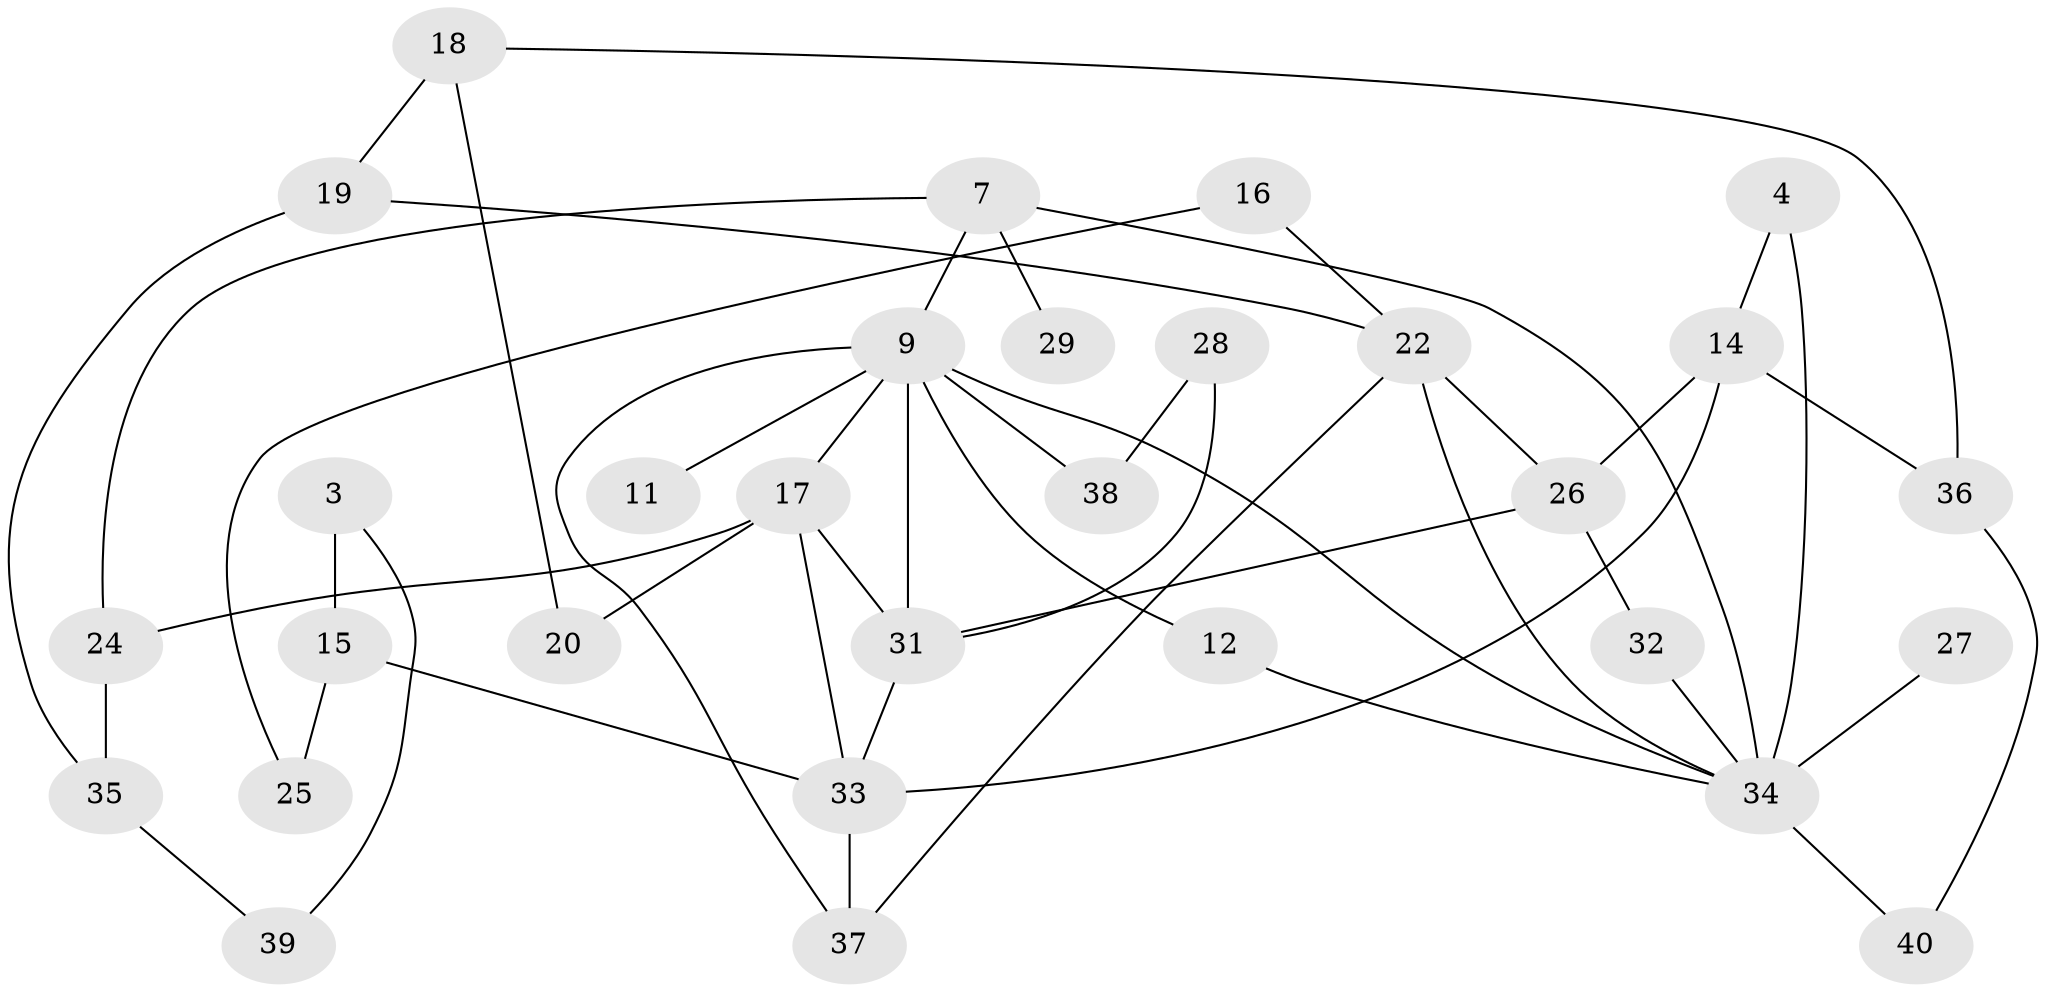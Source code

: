 // original degree distribution, {0: 0.11392405063291139, 3: 0.24050632911392406, 2: 0.2911392405063291, 4: 0.0759493670886076, 1: 0.21518987341772153, 7: 0.012658227848101266, 8: 0.02531645569620253, 6: 0.012658227848101266, 5: 0.012658227848101266}
// Generated by graph-tools (version 1.1) at 2025/00/03/09/25 03:00:44]
// undirected, 30 vertices, 47 edges
graph export_dot {
graph [start="1"]
  node [color=gray90,style=filled];
  3;
  4;
  7;
  9;
  11;
  12;
  14;
  15;
  16;
  17;
  18;
  19;
  20;
  22;
  24;
  25;
  26;
  27;
  28;
  29;
  31;
  32;
  33;
  34;
  35;
  36;
  37;
  38;
  39;
  40;
  3 -- 15 [weight=1.0];
  3 -- 39 [weight=1.0];
  4 -- 14 [weight=2.0];
  4 -- 34 [weight=2.0];
  7 -- 9 [weight=1.0];
  7 -- 24 [weight=1.0];
  7 -- 29 [weight=1.0];
  7 -- 34 [weight=1.0];
  9 -- 11 [weight=1.0];
  9 -- 12 [weight=1.0];
  9 -- 17 [weight=1.0];
  9 -- 31 [weight=1.0];
  9 -- 34 [weight=1.0];
  9 -- 37 [weight=1.0];
  9 -- 38 [weight=1.0];
  12 -- 34 [weight=1.0];
  14 -- 26 [weight=1.0];
  14 -- 33 [weight=1.0];
  14 -- 36 [weight=1.0];
  15 -- 25 [weight=1.0];
  15 -- 33 [weight=1.0];
  16 -- 22 [weight=1.0];
  16 -- 25 [weight=1.0];
  17 -- 20 [weight=1.0];
  17 -- 24 [weight=1.0];
  17 -- 31 [weight=1.0];
  17 -- 33 [weight=1.0];
  18 -- 19 [weight=1.0];
  18 -- 20 [weight=1.0];
  18 -- 36 [weight=1.0];
  19 -- 22 [weight=1.0];
  19 -- 35 [weight=1.0];
  22 -- 26 [weight=2.0];
  22 -- 34 [weight=1.0];
  22 -- 37 [weight=1.0];
  24 -- 35 [weight=1.0];
  26 -- 31 [weight=1.0];
  26 -- 32 [weight=1.0];
  27 -- 34 [weight=1.0];
  28 -- 31 [weight=1.0];
  28 -- 38 [weight=1.0];
  31 -- 33 [weight=1.0];
  32 -- 34 [weight=1.0];
  33 -- 37 [weight=1.0];
  34 -- 40 [weight=1.0];
  35 -- 39 [weight=1.0];
  36 -- 40 [weight=1.0];
}
